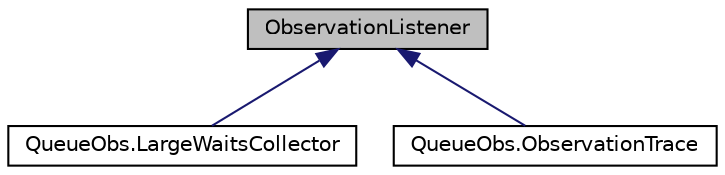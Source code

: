 digraph "ObservationListener"
{
 // INTERACTIVE_SVG=YES
  bgcolor="transparent";
  edge [fontname="Helvetica",fontsize="10",labelfontname="Helvetica",labelfontsize="10"];
  node [fontname="Helvetica",fontsize="10",shape=record];
  Node0 [label="ObservationListener",height=0.2,width=0.4,color="black", fillcolor="grey75", style="filled", fontcolor="black"];
  Node0 -> Node1 [dir="back",color="midnightblue",fontsize="10",style="solid",fontname="Helvetica"];
  Node1 [label="QueueObs.LargeWaitsCollector",height=0.2,width=0.4,color="black",URL="$d4/d4d/classtutorial_1_1QueueObs_1_1LargeWaitsCollector.html"];
  Node0 -> Node2 [dir="back",color="midnightblue",fontsize="10",style="solid",fontname="Helvetica"];
  Node2 [label="QueueObs.ObservationTrace",height=0.2,width=0.4,color="black",URL="$da/dbf/classtutorial_1_1QueueObs_1_1ObservationTrace.html"];
}
